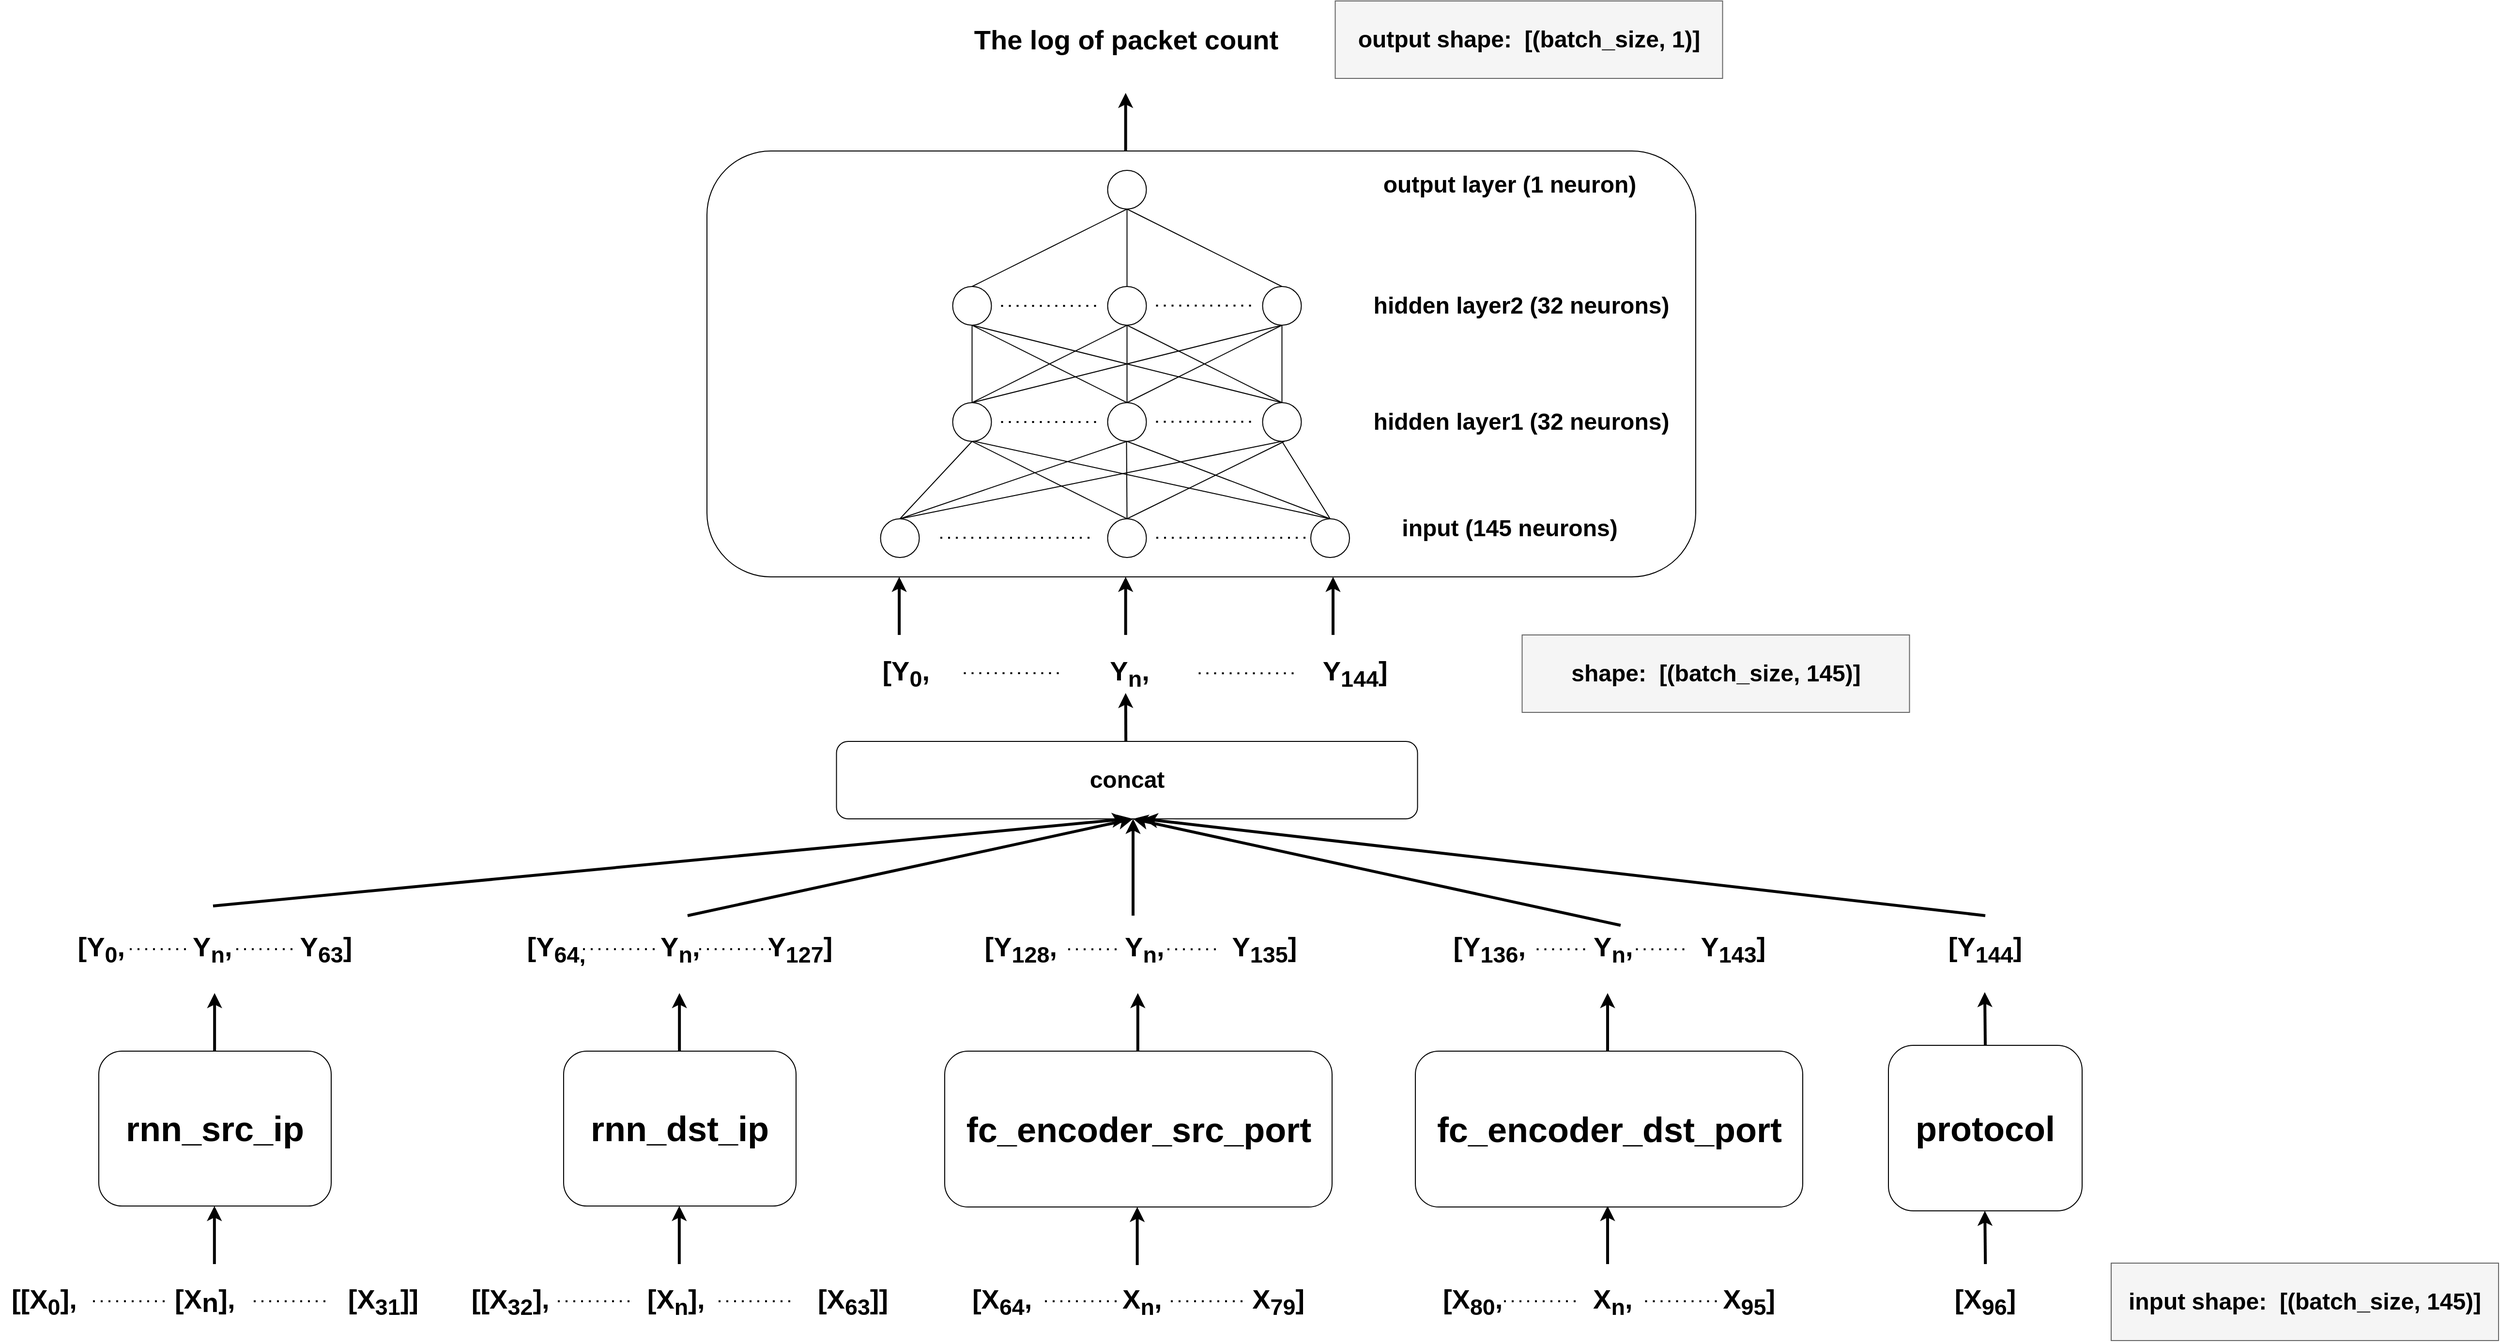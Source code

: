<mxfile version="24.2.5" type="device">
  <diagram name="Page-1" id="MnvTv9DOR8wBDymMynOI">
    <mxGraphModel dx="3500" dy="4408" grid="1" gridSize="10" guides="1" tooltips="1" connect="1" arrows="1" fold="1" page="1" pageScale="1" pageWidth="827" pageHeight="1169" math="0" shadow="0">
      <root>
        <mxCell id="0" />
        <mxCell id="1" parent="0" />
        <mxCell id="tH_8tLo3rWCcOW7ryL8c-207" value="&lt;b style=&quot;font-size: 36px;&quot;&gt;fc_encoder_src_port&lt;/b&gt;" style="rounded=1;whiteSpace=wrap;html=1;" parent="1" vertex="1">
          <mxGeometry x="1341.5" y="-1125" width="400" height="161" as="geometry" />
        </mxCell>
        <mxCell id="tH_8tLo3rWCcOW7ryL8c-171" style="edgeStyle=orthogonalEdgeStyle;rounded=0;orthogonalLoop=1;jettySize=auto;html=1;exitX=0.5;exitY=1;exitDx=0;exitDy=0;" parent="1" edge="1">
          <mxGeometry relative="1" as="geometry">
            <mxPoint x="1901" y="-974" as="sourcePoint" />
            <mxPoint x="1901" y="-974" as="targetPoint" />
          </mxGeometry>
        </mxCell>
        <mxCell id="tH_8tLo3rWCcOW7ryL8c-194" value="&lt;span style=&quot;font-size: 28px;&quot;&gt;&lt;b&gt;[X&lt;sub&gt;64&lt;/sub&gt;,&amp;nbsp; &amp;nbsp; &amp;nbsp; &amp;nbsp; &amp;nbsp; &amp;nbsp; X&lt;sub style=&quot;&quot;&gt;n&lt;/sub&gt;,&amp;nbsp; &amp;nbsp; &amp;nbsp; &amp;nbsp; &amp;nbsp; &amp;nbsp; X&lt;sub style=&quot;&quot;&gt;79&lt;/sub&gt;]&lt;/b&gt;&lt;/span&gt;" style="text;html=1;align=center;verticalAlign=middle;whiteSpace=wrap;rounded=0;" parent="1" vertex="1">
          <mxGeometry x="1310" y="-881" width="463" height="30" as="geometry" />
        </mxCell>
        <mxCell id="tH_8tLo3rWCcOW7ryL8c-202" value="" style="endArrow=classic;html=1;rounded=0;strokeWidth=3;" parent="1" edge="1">
          <mxGeometry width="50" height="50" relative="1" as="geometry">
            <mxPoint x="1540.32" y="-904" as="sourcePoint" />
            <mxPoint x="1540.32" y="-964" as="targetPoint" />
          </mxGeometry>
        </mxCell>
        <mxCell id="tH_8tLo3rWCcOW7ryL8c-205" value="" style="endArrow=classic;html=1;rounded=0;strokeWidth=3;" parent="1" edge="1">
          <mxGeometry width="50" height="50" relative="1" as="geometry">
            <mxPoint x="1540.91" y="-1125" as="sourcePoint" />
            <mxPoint x="1540.91" y="-1185" as="targetPoint" />
          </mxGeometry>
        </mxCell>
        <mxCell id="tH_8tLo3rWCcOW7ryL8c-208" value="&lt;span style=&quot;font-size: 28px;&quot;&gt;&lt;b&gt;[Y&lt;sub style=&quot;&quot;&gt;128&lt;/sub&gt;,&amp;nbsp; &amp;nbsp; &amp;nbsp; &amp;nbsp; &amp;nbsp;Y&lt;sub style=&quot;&quot;&gt;n&lt;/sub&gt;,&amp;nbsp; &amp;nbsp; &amp;nbsp; &amp;nbsp; &amp;nbsp;Y&lt;sub style=&quot;&quot;&gt;135&lt;/sub&gt;]&lt;/b&gt;&lt;/span&gt;" style="text;html=1;align=center;verticalAlign=middle;whiteSpace=wrap;rounded=0;" parent="1" vertex="1">
          <mxGeometry x="1343.75" y="-1245" width="400" height="30" as="geometry" />
        </mxCell>
        <mxCell id="tH_8tLo3rWCcOW7ryL8c-258" value="&lt;span style=&quot;font-size: 28px;&quot;&gt;&lt;b&gt;[X&lt;sub&gt;96&lt;/sub&gt;]&lt;/b&gt;&lt;/span&gt;" style="text;html=1;align=center;verticalAlign=middle;whiteSpace=wrap;rounded=0;" parent="1" vertex="1">
          <mxGeometry x="2371" y="-881" width="90" height="30" as="geometry" />
        </mxCell>
        <mxCell id="tH_8tLo3rWCcOW7ryL8c-259" value="" style="endArrow=classic;html=1;rounded=0;strokeWidth=3;exitX=0.5;exitY=0;exitDx=0;exitDy=0;" parent="1" source="UWP8bIiaMO9ewAU7Xk2l-576" edge="1">
          <mxGeometry width="50" height="50" relative="1" as="geometry">
            <mxPoint x="2415.47" y="-885.97" as="sourcePoint" />
            <mxPoint x="2415.47" y="-1185.97" as="targetPoint" />
          </mxGeometry>
        </mxCell>
        <mxCell id="tH_8tLo3rWCcOW7ryL8c-261" value="&lt;b style=&quot;font-size: 28px;&quot;&gt;&lt;span style=&quot;&quot;&gt;[Y&lt;/span&gt;&lt;span style=&quot;&quot;&gt;&lt;sub&gt;144&lt;/sub&gt;&lt;/span&gt;&lt;span style=&quot;&quot;&gt;]&lt;/span&gt;&lt;/b&gt;" style="text;html=1;align=center;verticalAlign=middle;whiteSpace=wrap;rounded=0;" parent="1" vertex="1">
          <mxGeometry x="2371" y="-1245" width="90" height="30" as="geometry" />
        </mxCell>
        <mxCell id="UWP8bIiaMO9ewAU7Xk2l-9" value="" style="endArrow=none;dashed=1;html=1;dashPattern=1 3;strokeWidth=2;rounded=0;" parent="1" edge="1">
          <mxGeometry width="50" height="50" relative="1" as="geometry">
            <mxPoint x="1469" y="-1230.23" as="sourcePoint" />
            <mxPoint x="1519" y="-1230.23" as="targetPoint" />
          </mxGeometry>
        </mxCell>
        <mxCell id="UWP8bIiaMO9ewAU7Xk2l-10" value="" style="endArrow=none;dashed=1;html=1;dashPattern=1 3;strokeWidth=2;rounded=0;" parent="1" edge="1">
          <mxGeometry width="50" height="50" relative="1" as="geometry">
            <mxPoint x="1571.5" y="-1230.23" as="sourcePoint" />
            <mxPoint x="1621.5" y="-1230.23" as="targetPoint" />
          </mxGeometry>
        </mxCell>
        <mxCell id="UWP8bIiaMO9ewAU7Xk2l-44" value="" style="rounded=1;whiteSpace=wrap;html=1;" parent="1" vertex="1">
          <mxGeometry x="1096" y="-2055" width="1021" height="440" as="geometry" />
        </mxCell>
        <mxCell id="UWP8bIiaMO9ewAU7Xk2l-45" value="" style="ellipse;whiteSpace=wrap;html=1;aspect=fixed;" parent="1" vertex="1">
          <mxGeometry x="1349.75" y="-1915" width="40" height="40" as="geometry" />
        </mxCell>
        <mxCell id="UWP8bIiaMO9ewAU7Xk2l-46" value="" style="ellipse;whiteSpace=wrap;html=1;aspect=fixed;" parent="1" vertex="1">
          <mxGeometry x="1669.75" y="-1915" width="40" height="40" as="geometry" />
        </mxCell>
        <mxCell id="UWP8bIiaMO9ewAU7Xk2l-49" value="" style="ellipse;whiteSpace=wrap;html=1;aspect=fixed;" parent="1" vertex="1">
          <mxGeometry x="1509.75" y="-1915" width="40" height="40" as="geometry" />
        </mxCell>
        <mxCell id="UWP8bIiaMO9ewAU7Xk2l-50" value="" style="ellipse;whiteSpace=wrap;html=1;aspect=fixed;" parent="1" vertex="1">
          <mxGeometry x="1509.75" y="-2035" width="40" height="40" as="geometry" />
        </mxCell>
        <mxCell id="UWP8bIiaMO9ewAU7Xk2l-51" value="" style="endArrow=none;dashed=1;html=1;dashPattern=1 3;strokeWidth=2;rounded=0;" parent="1" edge="1">
          <mxGeometry width="50" height="50" relative="1" as="geometry">
            <mxPoint x="1399.75" y="-1895" as="sourcePoint" />
            <mxPoint x="1499.75" y="-1895" as="targetPoint" />
          </mxGeometry>
        </mxCell>
        <mxCell id="UWP8bIiaMO9ewAU7Xk2l-52" value="" style="endArrow=none;dashed=1;html=1;dashPattern=1 3;strokeWidth=2;rounded=0;" parent="1" edge="1">
          <mxGeometry width="50" height="50" relative="1" as="geometry">
            <mxPoint x="1559.75" y="-1895.25" as="sourcePoint" />
            <mxPoint x="1659.75" y="-1895.25" as="targetPoint" />
          </mxGeometry>
        </mxCell>
        <mxCell id="UWP8bIiaMO9ewAU7Xk2l-56" value="" style="endArrow=none;html=1;rounded=0;exitX=0.5;exitY=0;exitDx=0;exitDy=0;entryX=0.5;entryY=1;entryDx=0;entryDy=0;" parent="1" source="UWP8bIiaMO9ewAU7Xk2l-45" target="UWP8bIiaMO9ewAU7Xk2l-50" edge="1">
          <mxGeometry width="50" height="50" relative="1" as="geometry">
            <mxPoint x="1379.75" y="-1905" as="sourcePoint" />
            <mxPoint x="1419.75" y="-1985" as="targetPoint" />
          </mxGeometry>
        </mxCell>
        <mxCell id="UWP8bIiaMO9ewAU7Xk2l-60" value="" style="endArrow=none;html=1;rounded=0;exitX=0.5;exitY=0;exitDx=0;exitDy=0;entryX=0.5;entryY=1;entryDx=0;entryDy=0;" parent="1" source="UWP8bIiaMO9ewAU7Xk2l-49" target="UWP8bIiaMO9ewAU7Xk2l-50" edge="1">
          <mxGeometry width="50" height="50" relative="1" as="geometry">
            <mxPoint x="1639.75" y="-1985" as="sourcePoint" />
            <mxPoint x="1539.75" y="-1905" as="targetPoint" />
          </mxGeometry>
        </mxCell>
        <mxCell id="UWP8bIiaMO9ewAU7Xk2l-61" value="" style="endArrow=none;html=1;rounded=0;exitX=0.5;exitY=0;exitDx=0;exitDy=0;entryX=0.5;entryY=1;entryDx=0;entryDy=0;" parent="1" source="UWP8bIiaMO9ewAU7Xk2l-46" target="UWP8bIiaMO9ewAU7Xk2l-50" edge="1">
          <mxGeometry width="50" height="50" relative="1" as="geometry">
            <mxPoint x="1639.75" y="-1985" as="sourcePoint" />
            <mxPoint x="1539.75" y="-1905" as="targetPoint" />
          </mxGeometry>
        </mxCell>
        <mxCell id="UWP8bIiaMO9ewAU7Xk2l-64" value="&lt;b&gt;&lt;font style=&quot;font-size: 24px;&quot;&gt;output layer (1 neuron)&lt;/font&gt;&lt;/b&gt;" style="text;html=1;align=center;verticalAlign=middle;whiteSpace=wrap;rounded=0;" parent="1" vertex="1">
          <mxGeometry x="1744.75" y="-2035" width="360" height="30" as="geometry" />
        </mxCell>
        <mxCell id="UWP8bIiaMO9ewAU7Xk2l-65" value="&lt;b&gt;&lt;font style=&quot;font-size: 24px;&quot;&gt;hidden layer2 (32 neurons)&lt;/font&gt;&lt;/b&gt;" style="text;html=1;align=center;verticalAlign=middle;whiteSpace=wrap;rounded=0;" parent="1" vertex="1">
          <mxGeometry x="1757" y="-1910" width="360" height="30" as="geometry" />
        </mxCell>
        <mxCell id="UWP8bIiaMO9ewAU7Xk2l-66" value="" style="ellipse;whiteSpace=wrap;html=1;aspect=fixed;" parent="1" vertex="1">
          <mxGeometry x="1349.75" y="-1795" width="40" height="40" as="geometry" />
        </mxCell>
        <mxCell id="UWP8bIiaMO9ewAU7Xk2l-67" value="" style="ellipse;whiteSpace=wrap;html=1;aspect=fixed;" parent="1" vertex="1">
          <mxGeometry x="1669.75" y="-1795" width="40" height="40" as="geometry" />
        </mxCell>
        <mxCell id="UWP8bIiaMO9ewAU7Xk2l-68" value="" style="ellipse;whiteSpace=wrap;html=1;aspect=fixed;" parent="1" vertex="1">
          <mxGeometry x="1509.75" y="-1795" width="40" height="40" as="geometry" />
        </mxCell>
        <mxCell id="UWP8bIiaMO9ewAU7Xk2l-69" value="" style="endArrow=none;dashed=1;html=1;dashPattern=1 3;strokeWidth=2;rounded=0;" parent="1" edge="1">
          <mxGeometry width="50" height="50" relative="1" as="geometry">
            <mxPoint x="1399.75" y="-1775" as="sourcePoint" />
            <mxPoint x="1499.75" y="-1775" as="targetPoint" />
          </mxGeometry>
        </mxCell>
        <mxCell id="UWP8bIiaMO9ewAU7Xk2l-70" value="" style="endArrow=none;dashed=1;html=1;dashPattern=1 3;strokeWidth=2;rounded=0;" parent="1" edge="1">
          <mxGeometry width="50" height="50" relative="1" as="geometry">
            <mxPoint x="1559.75" y="-1775.25" as="sourcePoint" />
            <mxPoint x="1659.75" y="-1775.25" as="targetPoint" />
          </mxGeometry>
        </mxCell>
        <mxCell id="UWP8bIiaMO9ewAU7Xk2l-71" value="" style="endArrow=none;html=1;rounded=0;exitX=0.5;exitY=0;exitDx=0;exitDy=0;entryX=0.5;entryY=1;entryDx=0;entryDy=0;" parent="1" source="UWP8bIiaMO9ewAU7Xk2l-66" target="UWP8bIiaMO9ewAU7Xk2l-49" edge="1">
          <mxGeometry width="50" height="50" relative="1" as="geometry">
            <mxPoint x="1379.75" y="-1905" as="sourcePoint" />
            <mxPoint x="1639.75" y="-1985" as="targetPoint" />
          </mxGeometry>
        </mxCell>
        <mxCell id="UWP8bIiaMO9ewAU7Xk2l-72" value="" style="endArrow=none;html=1;rounded=0;exitX=0.5;exitY=0;exitDx=0;exitDy=0;entryX=0.5;entryY=1;entryDx=0;entryDy=0;" parent="1" source="UWP8bIiaMO9ewAU7Xk2l-66" target="UWP8bIiaMO9ewAU7Xk2l-46" edge="1">
          <mxGeometry width="50" height="50" relative="1" as="geometry">
            <mxPoint x="1379.75" y="-1785" as="sourcePoint" />
            <mxPoint x="1539.75" y="-1865" as="targetPoint" />
          </mxGeometry>
        </mxCell>
        <mxCell id="UWP8bIiaMO9ewAU7Xk2l-73" value="" style="endArrow=none;html=1;rounded=0;entryX=0.5;entryY=1;entryDx=0;entryDy=0;" parent="1" target="UWP8bIiaMO9ewAU7Xk2l-45" edge="1">
          <mxGeometry width="50" height="50" relative="1" as="geometry">
            <mxPoint x="1369.75" y="-1795" as="sourcePoint" />
            <mxPoint x="1699.75" y="-1865" as="targetPoint" />
          </mxGeometry>
        </mxCell>
        <mxCell id="UWP8bIiaMO9ewAU7Xk2l-74" value="" style="endArrow=none;html=1;rounded=0;entryX=0.5;entryY=1;entryDx=0;entryDy=0;exitX=0.5;exitY=0;exitDx=0;exitDy=0;" parent="1" source="UWP8bIiaMO9ewAU7Xk2l-68" target="UWP8bIiaMO9ewAU7Xk2l-49" edge="1">
          <mxGeometry width="50" height="50" relative="1" as="geometry">
            <mxPoint x="1379.75" y="-1785" as="sourcePoint" />
            <mxPoint x="1379.75" y="-1865" as="targetPoint" />
          </mxGeometry>
        </mxCell>
        <mxCell id="UWP8bIiaMO9ewAU7Xk2l-75" value="" style="endArrow=none;html=1;rounded=0;entryX=0.5;entryY=1;entryDx=0;entryDy=0;exitX=0.5;exitY=0;exitDx=0;exitDy=0;" parent="1" source="UWP8bIiaMO9ewAU7Xk2l-68" target="UWP8bIiaMO9ewAU7Xk2l-46" edge="1">
          <mxGeometry width="50" height="50" relative="1" as="geometry">
            <mxPoint x="1539.75" y="-1785" as="sourcePoint" />
            <mxPoint x="1539.75" y="-1865" as="targetPoint" />
          </mxGeometry>
        </mxCell>
        <mxCell id="UWP8bIiaMO9ewAU7Xk2l-76" value="" style="endArrow=none;html=1;rounded=0;entryX=0.5;entryY=0;entryDx=0;entryDy=0;exitX=0.5;exitY=1;exitDx=0;exitDy=0;" parent="1" source="UWP8bIiaMO9ewAU7Xk2l-45" target="UWP8bIiaMO9ewAU7Xk2l-68" edge="1">
          <mxGeometry width="50" height="50" relative="1" as="geometry">
            <mxPoint x="1539.75" y="-1785" as="sourcePoint" />
            <mxPoint x="1699.75" y="-1865" as="targetPoint" />
          </mxGeometry>
        </mxCell>
        <mxCell id="UWP8bIiaMO9ewAU7Xk2l-77" value="" style="endArrow=none;html=1;rounded=0;entryX=0.5;entryY=0;entryDx=0;entryDy=0;exitX=0.5;exitY=1;exitDx=0;exitDy=0;" parent="1" source="UWP8bIiaMO9ewAU7Xk2l-45" target="UWP8bIiaMO9ewAU7Xk2l-67" edge="1">
          <mxGeometry width="50" height="50" relative="1" as="geometry">
            <mxPoint x="1539.75" y="-1785" as="sourcePoint" />
            <mxPoint x="1699.75" y="-1865" as="targetPoint" />
          </mxGeometry>
        </mxCell>
        <mxCell id="UWP8bIiaMO9ewAU7Xk2l-78" value="" style="endArrow=none;html=1;rounded=0;entryX=0.5;entryY=0;entryDx=0;entryDy=0;exitX=0.5;exitY=1;exitDx=0;exitDy=0;" parent="1" source="UWP8bIiaMO9ewAU7Xk2l-49" target="UWP8bIiaMO9ewAU7Xk2l-67" edge="1">
          <mxGeometry width="50" height="50" relative="1" as="geometry">
            <mxPoint x="1379.75" y="-1865" as="sourcePoint" />
            <mxPoint x="1699.75" y="-1785" as="targetPoint" />
          </mxGeometry>
        </mxCell>
        <mxCell id="UWP8bIiaMO9ewAU7Xk2l-79" value="" style="endArrow=none;html=1;rounded=0;entryX=0.5;entryY=0;entryDx=0;entryDy=0;" parent="1" target="UWP8bIiaMO9ewAU7Xk2l-67" edge="1">
          <mxGeometry width="50" height="50" relative="1" as="geometry">
            <mxPoint x="1689.75" y="-1875" as="sourcePoint" />
            <mxPoint x="1699.75" y="-1785" as="targetPoint" />
          </mxGeometry>
        </mxCell>
        <mxCell id="UWP8bIiaMO9ewAU7Xk2l-80" style="edgeStyle=orthogonalEdgeStyle;rounded=0;orthogonalLoop=1;jettySize=auto;html=1;exitX=0.5;exitY=1;exitDx=0;exitDy=0;" parent="1" source="UWP8bIiaMO9ewAU7Xk2l-65" target="UWP8bIiaMO9ewAU7Xk2l-65" edge="1">
          <mxGeometry relative="1" as="geometry" />
        </mxCell>
        <mxCell id="UWP8bIiaMO9ewAU7Xk2l-81" value="&lt;b&gt;&lt;font style=&quot;font-size: 24px;&quot;&gt;hidden layer1 (32 neurons)&lt;/font&gt;&lt;/b&gt;" style="text;html=1;align=center;verticalAlign=middle;whiteSpace=wrap;rounded=0;" parent="1" vertex="1">
          <mxGeometry x="1757" y="-1790" width="360" height="30" as="geometry" />
        </mxCell>
        <mxCell id="UWP8bIiaMO9ewAU7Xk2l-82" value="" style="endArrow=classic;html=1;rounded=0;strokeWidth=3;" parent="1" edge="1">
          <mxGeometry width="50" height="50" relative="1" as="geometry">
            <mxPoint x="1294.54" y="-1555" as="sourcePoint" />
            <mxPoint x="1294.54" y="-1615" as="targetPoint" />
          </mxGeometry>
        </mxCell>
        <mxCell id="UWP8bIiaMO9ewAU7Xk2l-83" value="" style="endArrow=classic;html=1;rounded=0;strokeWidth=3;" parent="1" edge="1">
          <mxGeometry width="50" height="50" relative="1" as="geometry">
            <mxPoint x="1528.33" y="-1555" as="sourcePoint" />
            <mxPoint x="1528.33" y="-1615" as="targetPoint" />
          </mxGeometry>
        </mxCell>
        <mxCell id="UWP8bIiaMO9ewAU7Xk2l-84" value="" style="endArrow=classic;html=1;rounded=0;strokeWidth=3;" parent="1" edge="1">
          <mxGeometry width="50" height="50" relative="1" as="geometry">
            <mxPoint x="1742.5" y="-1555" as="sourcePoint" />
            <mxPoint x="1742.5" y="-1615" as="targetPoint" />
          </mxGeometry>
        </mxCell>
        <mxCell id="UWP8bIiaMO9ewAU7Xk2l-91" value="&lt;span style=&quot;font-size: 28px;&quot;&gt;&lt;b&gt;[Y&lt;sub&gt;0&lt;/sub&gt;,&amp;nbsp; &amp;nbsp; &amp;nbsp; &amp;nbsp; &amp;nbsp; &amp;nbsp; &amp;nbsp; &amp;nbsp; &amp;nbsp; &amp;nbsp; &amp;nbsp; &amp;nbsp; Y&lt;sub style=&quot;&quot;&gt;n&lt;/sub&gt;,&amp;nbsp; &amp;nbsp; &amp;nbsp; &amp;nbsp; &amp;nbsp; &amp;nbsp; &amp;nbsp; &amp;nbsp; &amp;nbsp; &amp;nbsp; &amp;nbsp; &amp;nbsp;Y&lt;sub style=&quot;&quot;&gt;144&lt;/sub&gt;]&lt;/b&gt;&lt;/span&gt;" style="text;html=1;align=center;verticalAlign=middle;whiteSpace=wrap;rounded=0;" parent="1" vertex="1">
          <mxGeometry x="1137.75" y="-1530" width="800" height="30" as="geometry" />
        </mxCell>
        <mxCell id="UWP8bIiaMO9ewAU7Xk2l-92" value="" style="endArrow=none;dashed=1;html=1;dashPattern=1 3;strokeWidth=2;rounded=0;" parent="1" edge="1">
          <mxGeometry width="50" height="50" relative="1" as="geometry">
            <mxPoint x="1361.25" y="-1515.5" as="sourcePoint" />
            <mxPoint x="1461.25" y="-1515.5" as="targetPoint" />
          </mxGeometry>
        </mxCell>
        <mxCell id="UWP8bIiaMO9ewAU7Xk2l-93" value="" style="endArrow=none;dashed=1;html=1;dashPattern=1 3;strokeWidth=2;rounded=0;" parent="1" edge="1">
          <mxGeometry width="50" height="50" relative="1" as="geometry">
            <mxPoint x="1603.75" y="-1515.43" as="sourcePoint" />
            <mxPoint x="1703.75" y="-1515.43" as="targetPoint" />
          </mxGeometry>
        </mxCell>
        <mxCell id="UWP8bIiaMO9ewAU7Xk2l-94" value="&lt;font style=&quot;font-size: 24px;&quot;&gt;&lt;b&gt;&lt;font style=&quot;font-size: 24px;&quot;&gt;input&amp;nbsp;&lt;/font&gt;&lt;/b&gt;&lt;b&gt;&lt;font style=&quot;font-size: 24px;&quot;&gt;(145 neurons)&lt;/font&gt;&lt;/b&gt;&lt;/font&gt;" style="text;html=1;align=center;verticalAlign=middle;whiteSpace=wrap;rounded=0;" parent="1" vertex="1">
          <mxGeometry x="1744.5" y="-1680" width="360" height="30" as="geometry" />
        </mxCell>
        <mxCell id="UWP8bIiaMO9ewAU7Xk2l-95" value="" style="ellipse;whiteSpace=wrap;html=1;aspect=fixed;" parent="1" vertex="1">
          <mxGeometry x="1275.25" y="-1675" width="40" height="40" as="geometry" />
        </mxCell>
        <mxCell id="UWP8bIiaMO9ewAU7Xk2l-96" value="" style="ellipse;whiteSpace=wrap;html=1;aspect=fixed;" parent="1" vertex="1">
          <mxGeometry x="1719.5" y="-1675" width="40" height="40" as="geometry" />
        </mxCell>
        <mxCell id="UWP8bIiaMO9ewAU7Xk2l-97" value="" style="ellipse;whiteSpace=wrap;html=1;aspect=fixed;" parent="1" vertex="1">
          <mxGeometry x="1509.75" y="-1675" width="40" height="40" as="geometry" />
        </mxCell>
        <mxCell id="UWP8bIiaMO9ewAU7Xk2l-99" value="" style="endArrow=none;dashed=1;html=1;dashPattern=1 3;strokeWidth=2;rounded=0;" parent="1" edge="1">
          <mxGeometry width="50" height="50" relative="1" as="geometry">
            <mxPoint x="1560" y="-1655.32" as="sourcePoint" />
            <mxPoint x="1720" y="-1655.32" as="targetPoint" />
          </mxGeometry>
        </mxCell>
        <mxCell id="UWP8bIiaMO9ewAU7Xk2l-100" value="" style="endArrow=none;html=1;rounded=0;exitX=0.5;exitY=0;exitDx=0;exitDy=0;entryX=0.5;entryY=1;entryDx=0;entryDy=0;" parent="1" source="UWP8bIiaMO9ewAU7Xk2l-95" target="UWP8bIiaMO9ewAU7Xk2l-66" edge="1">
          <mxGeometry width="50" height="50" relative="1" as="geometry">
            <mxPoint x="1379.25" y="-1785" as="sourcePoint" />
            <mxPoint x="1700.25" y="-1865" as="targetPoint" />
          </mxGeometry>
        </mxCell>
        <mxCell id="UWP8bIiaMO9ewAU7Xk2l-101" value="" style="endArrow=none;html=1;rounded=0;exitX=0.5;exitY=0;exitDx=0;exitDy=0;entryX=0.5;entryY=1;entryDx=0;entryDy=0;" parent="1" source="UWP8bIiaMO9ewAU7Xk2l-95" target="UWP8bIiaMO9ewAU7Xk2l-68" edge="1">
          <mxGeometry width="50" height="50" relative="1" as="geometry">
            <mxPoint x="1320.25" y="-1685" as="sourcePoint" />
            <mxPoint x="1379.25" y="-1745" as="targetPoint" />
          </mxGeometry>
        </mxCell>
        <mxCell id="UWP8bIiaMO9ewAU7Xk2l-102" value="" style="endArrow=none;html=1;rounded=0;entryX=0.5;entryY=1;entryDx=0;entryDy=0;exitX=0.5;exitY=0;exitDx=0;exitDy=0;" parent="1" source="UWP8bIiaMO9ewAU7Xk2l-95" target="UWP8bIiaMO9ewAU7Xk2l-67" edge="1">
          <mxGeometry width="50" height="50" relative="1" as="geometry">
            <mxPoint x="1315.25" y="-1675" as="sourcePoint" />
            <mxPoint x="1539.25" y="-1745" as="targetPoint" />
          </mxGeometry>
        </mxCell>
        <mxCell id="UWP8bIiaMO9ewAU7Xk2l-103" value="" style="endArrow=none;html=1;rounded=0;entryX=0.5;entryY=0;entryDx=0;entryDy=0;exitX=0.5;exitY=1;exitDx=0;exitDy=0;" parent="1" source="UWP8bIiaMO9ewAU7Xk2l-66" target="UWP8bIiaMO9ewAU7Xk2l-97" edge="1">
          <mxGeometry width="50" height="50" relative="1" as="geometry">
            <mxPoint x="1322.25" y="-1685" as="sourcePoint" />
            <mxPoint x="1700.25" y="-1745" as="targetPoint" />
          </mxGeometry>
        </mxCell>
        <mxCell id="UWP8bIiaMO9ewAU7Xk2l-104" value="" style="endArrow=none;html=1;rounded=0;entryX=0.5;entryY=0;entryDx=0;entryDy=0;exitX=0.5;exitY=1;exitDx=0;exitDy=0;" parent="1" source="UWP8bIiaMO9ewAU7Xk2l-68" target="UWP8bIiaMO9ewAU7Xk2l-96" edge="1">
          <mxGeometry width="50" height="50" relative="1" as="geometry">
            <mxPoint x="1379.25" y="-1745" as="sourcePoint" />
            <mxPoint x="1539.25" y="-1685" as="targetPoint" />
          </mxGeometry>
        </mxCell>
        <mxCell id="UWP8bIiaMO9ewAU7Xk2l-105" value="" style="endArrow=none;html=1;rounded=0;exitX=0.5;exitY=1;exitDx=0;exitDy=0;entryX=0.5;entryY=0;entryDx=0;entryDy=0;" parent="1" source="UWP8bIiaMO9ewAU7Xk2l-67" target="UWP8bIiaMO9ewAU7Xk2l-96" edge="1">
          <mxGeometry width="50" height="50" relative="1" as="geometry">
            <mxPoint x="1539.25" y="-1745" as="sourcePoint" />
            <mxPoint x="1732.25" y="-1695" as="targetPoint" />
          </mxGeometry>
        </mxCell>
        <mxCell id="UWP8bIiaMO9ewAU7Xk2l-106" value="" style="endArrow=none;html=1;rounded=0;exitX=0.5;exitY=0;exitDx=0;exitDy=0;" parent="1" source="UWP8bIiaMO9ewAU7Xk2l-97" edge="1">
          <mxGeometry width="50" height="50" relative="1" as="geometry">
            <mxPoint x="1532.25" y="-1695" as="sourcePoint" />
            <mxPoint x="1692.25" y="-1755" as="targetPoint" />
          </mxGeometry>
        </mxCell>
        <mxCell id="UWP8bIiaMO9ewAU7Xk2l-107" value="" style="endArrow=none;html=1;rounded=0;exitX=0.5;exitY=0;exitDx=0;exitDy=0;" parent="1" source="UWP8bIiaMO9ewAU7Xk2l-97" edge="1">
          <mxGeometry width="50" height="50" relative="1" as="geometry">
            <mxPoint x="1542.25" y="-1685" as="sourcePoint" />
            <mxPoint x="1529.25" y="-1755" as="targetPoint" />
          </mxGeometry>
        </mxCell>
        <mxCell id="UWP8bIiaMO9ewAU7Xk2l-108" value="" style="endArrow=none;html=1;rounded=0;entryX=0.5;entryY=0;entryDx=0;entryDy=0;" parent="1" target="UWP8bIiaMO9ewAU7Xk2l-96" edge="1">
          <mxGeometry width="50" height="50" relative="1" as="geometry">
            <mxPoint x="1372.25" y="-1755" as="sourcePoint" />
            <mxPoint x="1700.25" y="-1745" as="targetPoint" />
          </mxGeometry>
        </mxCell>
        <mxCell id="UWP8bIiaMO9ewAU7Xk2l-110" value="&lt;font style=&quot;font-size: 24px;&quot;&gt;&lt;b&gt;concat&lt;/b&gt;&lt;/font&gt;" style="rounded=1;whiteSpace=wrap;html=1;" parent="1" vertex="1">
          <mxGeometry x="1229.75" y="-1445" width="600" height="80" as="geometry" />
        </mxCell>
        <mxCell id="UWP8bIiaMO9ewAU7Xk2l-113" value="" style="endArrow=classic;html=1;rounded=0;strokeWidth=3;" parent="1" edge="1">
          <mxGeometry width="50" height="50" relative="1" as="geometry">
            <mxPoint x="1528.33" y="-2055" as="sourcePoint" />
            <mxPoint x="1528.33" y="-2115" as="targetPoint" />
          </mxGeometry>
        </mxCell>
        <mxCell id="UWP8bIiaMO9ewAU7Xk2l-114" value="&lt;b style=&quot;&quot;&gt;&lt;font style=&quot;font-size: 28px;&quot;&gt;The log of packet count&lt;/font&gt;&lt;/b&gt;" style="text;html=1;align=center;verticalAlign=middle;whiteSpace=wrap;rounded=0;" parent="1" vertex="1">
          <mxGeometry x="1166" y="-2185" width="725.5" height="30" as="geometry" />
        </mxCell>
        <mxCell id="UWP8bIiaMO9ewAU7Xk2l-116" value="" style="endArrow=none;dashed=1;html=1;dashPattern=1 3;strokeWidth=2;rounded=0;" parent="1" edge="1">
          <mxGeometry width="50" height="50" relative="1" as="geometry">
            <mxPoint x="1337" y="-1655.32" as="sourcePoint" />
            <mxPoint x="1497" y="-1655.32" as="targetPoint" />
          </mxGeometry>
        </mxCell>
        <mxCell id="UWP8bIiaMO9ewAU7Xk2l-120" value="&lt;font color=&quot;#000000&quot;&gt;&lt;span style=&quot;font-size: 24px;&quot;&gt;&lt;b&gt;output shape:&amp;nbsp;&amp;nbsp;&lt;/b&gt;&lt;/span&gt;&lt;b style=&quot;font-size: 24px; background-color: initial;&quot;&gt;[(batch_size, 1)]&lt;/b&gt;&lt;/font&gt;" style="text;html=1;align=center;verticalAlign=middle;whiteSpace=wrap;rounded=0;fillColor=#f5f5f5;fontColor=#333333;strokeColor=#666666;" parent="1" vertex="1">
          <mxGeometry x="1744.75" y="-2210" width="400" height="80" as="geometry" />
        </mxCell>
        <mxCell id="UWP8bIiaMO9ewAU7Xk2l-261" value="&lt;span style=&quot;font-size: 28px;&quot;&gt;&lt;b&gt;[[X&lt;sub&gt;32&lt;/sub&gt;],&amp;nbsp; &amp;nbsp; &amp;nbsp; &amp;nbsp; &amp;nbsp; &amp;nbsp; &amp;nbsp;[X&lt;sub style=&quot;&quot;&gt;n&lt;/sub&gt;],&amp;nbsp; &amp;nbsp; &amp;nbsp; &amp;nbsp; &amp;nbsp; &amp;nbsp; &amp;nbsp; &amp;nbsp;[X&lt;sub style=&quot;&quot;&gt;63&lt;/sub&gt;]]&lt;/b&gt;&lt;/span&gt;" style="text;html=1;align=center;verticalAlign=middle;whiteSpace=wrap;rounded=0;" parent="1" vertex="1">
          <mxGeometry x="846" y="-881" width="444" height="30" as="geometry" />
        </mxCell>
        <mxCell id="UWP8bIiaMO9ewAU7Xk2l-265" value="" style="endArrow=classic;html=1;rounded=0;strokeWidth=3;" parent="1" edge="1">
          <mxGeometry width="50" height="50" relative="1" as="geometry">
            <mxPoint x="1067.41" y="-905" as="sourcePoint" />
            <mxPoint x="1067.41" y="-965" as="targetPoint" />
          </mxGeometry>
        </mxCell>
        <mxCell id="UWP8bIiaMO9ewAU7Xk2l-269" value="" style="endArrow=classic;html=1;rounded=0;strokeWidth=3;" parent="1" edge="1">
          <mxGeometry width="50" height="50" relative="1" as="geometry">
            <mxPoint x="1067.58" y="-1125" as="sourcePoint" />
            <mxPoint x="1067.58" y="-1185" as="targetPoint" />
          </mxGeometry>
        </mxCell>
        <mxCell id="UWP8bIiaMO9ewAU7Xk2l-271" value="&lt;span style=&quot;font-size: 28px;&quot;&gt;&lt;b&gt;[Y&lt;sub style=&quot;&quot;&gt;64,&lt;/sub&gt;&amp;nbsp; &amp;nbsp; &amp;nbsp; &amp;nbsp; &amp;nbsp; Y&lt;sub style=&quot;&quot;&gt;n&lt;/sub&gt;,&amp;nbsp; &amp;nbsp; &amp;nbsp; &amp;nbsp; &amp;nbsp;Y&lt;sub style=&quot;&quot;&gt;127&lt;/sub&gt;]&lt;/b&gt;&lt;/span&gt;" style="text;html=1;align=center;verticalAlign=middle;whiteSpace=wrap;rounded=0;" parent="1" vertex="1">
          <mxGeometry x="868" y="-1245" width="400" height="30" as="geometry" />
        </mxCell>
        <mxCell id="UWP8bIiaMO9ewAU7Xk2l-279" value="" style="endArrow=none;dashed=1;html=1;dashPattern=1 3;strokeWidth=2;rounded=0;" parent="1" edge="1">
          <mxGeometry width="50" height="50" relative="1" as="geometry">
            <mxPoint x="968" y="-1230.34" as="sourcePoint" />
            <mxPoint x="1048" y="-1230.34" as="targetPoint" />
          </mxGeometry>
        </mxCell>
        <mxCell id="UWP8bIiaMO9ewAU7Xk2l-280" value="" style="endArrow=none;dashed=1;html=1;dashPattern=1 3;strokeWidth=2;rounded=0;" parent="1" edge="1">
          <mxGeometry width="50" height="50" relative="1" as="geometry">
            <mxPoint x="1088" y="-1230.34" as="sourcePoint" />
            <mxPoint x="1168" y="-1230.34" as="targetPoint" />
          </mxGeometry>
        </mxCell>
        <mxCell id="UWP8bIiaMO9ewAU7Xk2l-576" value="&lt;b style=&quot;font-size: 36px;&quot;&gt;protocol&lt;/b&gt;" style="rounded=1;whiteSpace=wrap;html=1;" parent="1" vertex="1">
          <mxGeometry x="2316" y="-1130.97" width="200" height="171" as="geometry" />
        </mxCell>
        <mxCell id="UWP8bIiaMO9ewAU7Xk2l-577" value="&lt;b style=&quot;font-size: 36px;&quot;&gt;rnn_dst_ip&lt;/b&gt;" style="rounded=1;whiteSpace=wrap;html=1;" parent="1" vertex="1">
          <mxGeometry x="948" y="-1125" width="240" height="160" as="geometry" />
        </mxCell>
        <mxCell id="UWP8bIiaMO9ewAU7Xk2l-578" value="&lt;b style=&quot;font-size: 36px;&quot;&gt;fc_encoder_dst_port&lt;/b&gt;" style="rounded=1;whiteSpace=wrap;html=1;" parent="1" vertex="1">
          <mxGeometry x="1827.5" y="-1125" width="400" height="161" as="geometry" />
        </mxCell>
        <mxCell id="UWP8bIiaMO9ewAU7Xk2l-579" style="edgeStyle=orthogonalEdgeStyle;rounded=0;orthogonalLoop=1;jettySize=auto;html=1;exitX=0.5;exitY=1;exitDx=0;exitDy=0;" parent="1" edge="1">
          <mxGeometry relative="1" as="geometry">
            <mxPoint x="2694.75" y="-1004" as="sourcePoint" />
            <mxPoint x="2694.75" y="-1004" as="targetPoint" />
          </mxGeometry>
        </mxCell>
        <mxCell id="UWP8bIiaMO9ewAU7Xk2l-580" value="&lt;span style=&quot;font-size: 28px;&quot;&gt;&lt;b&gt;[X&lt;sub&gt;80&lt;/sub&gt;,&amp;nbsp; &amp;nbsp; &amp;nbsp; &amp;nbsp; &amp;nbsp; &amp;nbsp; X&lt;sub style=&quot;&quot;&gt;n&lt;/sub&gt;,&amp;nbsp; &amp;nbsp; &amp;nbsp; &amp;nbsp; &amp;nbsp; &amp;nbsp; X&lt;sub style=&quot;&quot;&gt;95&lt;/sub&gt;]&lt;/b&gt;&lt;/span&gt;" style="text;html=1;align=center;verticalAlign=middle;whiteSpace=wrap;rounded=0;" parent="1" vertex="1">
          <mxGeometry x="1796" y="-881" width="463" height="30" as="geometry" />
        </mxCell>
        <mxCell id="UWP8bIiaMO9ewAU7Xk2l-583" value="" style="endArrow=classic;html=1;rounded=0;strokeWidth=3;" parent="1" edge="1">
          <mxGeometry width="50" height="50" relative="1" as="geometry">
            <mxPoint x="2026.0" y="-905" as="sourcePoint" />
            <mxPoint x="2026.0" y="-965" as="targetPoint" />
          </mxGeometry>
        </mxCell>
        <mxCell id="UWP8bIiaMO9ewAU7Xk2l-584" value="" style="endArrow=classic;html=1;rounded=0;strokeWidth=3;" parent="1" edge="1">
          <mxGeometry width="50" height="50" relative="1" as="geometry">
            <mxPoint x="2026" y="-1125" as="sourcePoint" />
            <mxPoint x="2026" y="-1185" as="targetPoint" />
          </mxGeometry>
        </mxCell>
        <mxCell id="UWP8bIiaMO9ewAU7Xk2l-585" value="&lt;span style=&quot;font-size: 28px;&quot;&gt;&lt;b&gt;[Y&lt;sub style=&quot;&quot;&gt;136&lt;/sub&gt;,&amp;nbsp; &amp;nbsp; &amp;nbsp; &amp;nbsp; &amp;nbsp;Y&lt;sub style=&quot;&quot;&gt;n&lt;/sub&gt;,&amp;nbsp; &amp;nbsp; &amp;nbsp; &amp;nbsp; &amp;nbsp;Y&lt;sub style=&quot;&quot;&gt;143&lt;/sub&gt;]&lt;/b&gt;&lt;/span&gt;" style="text;html=1;align=center;verticalAlign=middle;whiteSpace=wrap;rounded=0;" parent="1" vertex="1">
          <mxGeometry x="1827.5" y="-1245" width="400" height="30" as="geometry" />
        </mxCell>
        <mxCell id="UWP8bIiaMO9ewAU7Xk2l-586" value="" style="endArrow=none;dashed=1;html=1;dashPattern=1 3;strokeWidth=2;rounded=0;" parent="1" edge="1">
          <mxGeometry width="50" height="50" relative="1" as="geometry">
            <mxPoint x="1952.75" y="-1230.23" as="sourcePoint" />
            <mxPoint x="2002.75" y="-1230.23" as="targetPoint" />
          </mxGeometry>
        </mxCell>
        <mxCell id="UWP8bIiaMO9ewAU7Xk2l-587" value="" style="endArrow=none;dashed=1;html=1;dashPattern=1 3;strokeWidth=2;rounded=0;" parent="1" edge="1">
          <mxGeometry width="50" height="50" relative="1" as="geometry">
            <mxPoint x="2055.25" y="-1230.23" as="sourcePoint" />
            <mxPoint x="2105.25" y="-1230.23" as="targetPoint" />
          </mxGeometry>
        </mxCell>
        <mxCell id="UWP8bIiaMO9ewAU7Xk2l-590" value="" style="endArrow=classic;html=1;rounded=0;strokeWidth=3;exitX=0.5;exitY=0;exitDx=0;exitDy=0;" parent="1" edge="1">
          <mxGeometry width="50" height="50" relative="1" as="geometry">
            <mxPoint x="2416.11" y="-904.97" as="sourcePoint" />
            <mxPoint x="2415.58" y="-959.97" as="targetPoint" />
          </mxGeometry>
        </mxCell>
        <mxCell id="UWP8bIiaMO9ewAU7Xk2l-595" value="" style="endArrow=none;dashed=1;html=1;dashPattern=1 3;strokeWidth=2;rounded=0;" parent="1" edge="1">
          <mxGeometry width="50" height="50" relative="1" as="geometry">
            <mxPoint x="942" y="-866.59" as="sourcePoint" />
            <mxPoint x="1022" y="-866.59" as="targetPoint" />
          </mxGeometry>
        </mxCell>
        <mxCell id="UWP8bIiaMO9ewAU7Xk2l-596" value="" style="endArrow=none;dashed=1;html=1;dashPattern=1 3;strokeWidth=2;rounded=0;" parent="1" edge="1">
          <mxGeometry width="50" height="50" relative="1" as="geometry">
            <mxPoint x="1108" y="-866.59" as="sourcePoint" />
            <mxPoint x="1188" y="-866.59" as="targetPoint" />
          </mxGeometry>
        </mxCell>
        <mxCell id="UWP8bIiaMO9ewAU7Xk2l-597" value="&lt;b style=&quot;&quot;&gt;&lt;span style=&quot;font-size: 28px;&quot;&gt;[[X&lt;sub&gt;0&lt;/sub&gt;&lt;/span&gt;&lt;span style=&quot;font-size: 28px;&quot;&gt;],&amp;nbsp; &amp;nbsp; &amp;nbsp; &amp;nbsp; &amp;nbsp; &amp;nbsp; &amp;nbsp;[X&lt;/span&gt;&lt;sub style=&quot;font-size: 28px;&quot;&gt;n&lt;/sub&gt;&lt;span style=&quot;font-size: 28px;&quot;&gt;],&amp;nbsp; &amp;nbsp; &amp;nbsp; &amp;nbsp; &amp;nbsp; &amp;nbsp; &amp;nbsp; &amp;nbsp;[X&lt;/span&gt;&lt;span style=&quot;font-size: 28px;&quot;&gt;&lt;sub&gt;31&lt;/sub&gt;&lt;/span&gt;&lt;span style=&quot;font-size: 28px;&quot;&gt;]]&lt;/span&gt;&lt;/b&gt;" style="text;html=1;align=center;verticalAlign=middle;whiteSpace=wrap;rounded=0;" parent="1" vertex="1">
          <mxGeometry x="366" y="-881" width="444" height="30" as="geometry" />
        </mxCell>
        <mxCell id="UWP8bIiaMO9ewAU7Xk2l-598" value="" style="endArrow=classic;html=1;rounded=0;strokeWidth=3;" parent="1" edge="1">
          <mxGeometry width="50" height="50" relative="1" as="geometry">
            <mxPoint x="587.41" y="-905" as="sourcePoint" />
            <mxPoint x="587.41" y="-965" as="targetPoint" />
          </mxGeometry>
        </mxCell>
        <mxCell id="UWP8bIiaMO9ewAU7Xk2l-599" value="" style="endArrow=classic;html=1;rounded=0;strokeWidth=3;" parent="1" edge="1">
          <mxGeometry width="50" height="50" relative="1" as="geometry">
            <mxPoint x="587.58" y="-1125" as="sourcePoint" />
            <mxPoint x="587.58" y="-1185" as="targetPoint" />
          </mxGeometry>
        </mxCell>
        <mxCell id="UWP8bIiaMO9ewAU7Xk2l-600" value="&lt;span style=&quot;font-size: 28px;&quot;&gt;&lt;b&gt;[Y&lt;sub style=&quot;&quot;&gt;0&lt;/sub&gt;,&amp;nbsp; &amp;nbsp; &amp;nbsp; &amp;nbsp; &amp;nbsp;Y&lt;sub style=&quot;&quot;&gt;n&lt;/sub&gt;,&amp;nbsp; &amp;nbsp; &amp;nbsp; &amp;nbsp; &amp;nbsp;Y&lt;sub style=&quot;&quot;&gt;63&lt;/sub&gt;]&lt;/b&gt;&lt;/span&gt;" style="text;html=1;align=center;verticalAlign=middle;whiteSpace=wrap;rounded=0;" parent="1" vertex="1">
          <mxGeometry x="388" y="-1245" width="400" height="30" as="geometry" />
        </mxCell>
        <mxCell id="UWP8bIiaMO9ewAU7Xk2l-601" value="" style="endArrow=none;dashed=1;html=1;dashPattern=1 3;strokeWidth=2;rounded=0;" parent="1" edge="1">
          <mxGeometry width="50" height="50" relative="1" as="geometry">
            <mxPoint x="500" y="-1230.34" as="sourcePoint" />
            <mxPoint x="560" y="-1230.34" as="targetPoint" />
          </mxGeometry>
        </mxCell>
        <mxCell id="UWP8bIiaMO9ewAU7Xk2l-603" value="&lt;b style=&quot;font-size: 36px;&quot;&gt;rnn_src_ip&lt;/b&gt;" style="rounded=1;whiteSpace=wrap;html=1;" parent="1" vertex="1">
          <mxGeometry x="468" y="-1125" width="240" height="160" as="geometry" />
        </mxCell>
        <mxCell id="UWP8bIiaMO9ewAU7Xk2l-604" value="" style="endArrow=none;dashed=1;html=1;dashPattern=1 3;strokeWidth=2;rounded=0;" parent="1" edge="1">
          <mxGeometry width="50" height="50" relative="1" as="geometry">
            <mxPoint x="462" y="-866.59" as="sourcePoint" />
            <mxPoint x="542" y="-866.59" as="targetPoint" />
          </mxGeometry>
        </mxCell>
        <mxCell id="UWP8bIiaMO9ewAU7Xk2l-605" value="" style="endArrow=none;dashed=1;html=1;dashPattern=1 3;strokeWidth=2;rounded=0;" parent="1" edge="1">
          <mxGeometry width="50" height="50" relative="1" as="geometry">
            <mxPoint x="628" y="-866.59" as="sourcePoint" />
            <mxPoint x="708" y="-866.59" as="targetPoint" />
          </mxGeometry>
        </mxCell>
        <mxCell id="UWP8bIiaMO9ewAU7Xk2l-606" value="" style="endArrow=classic;html=1;rounded=0;strokeWidth=3;entryX=0.5;entryY=1;entryDx=0;entryDy=0;" parent="1" target="UWP8bIiaMO9ewAU7Xk2l-110" edge="1">
          <mxGeometry width="50" height="50" relative="1" as="geometry">
            <mxPoint x="586" y="-1275" as="sourcePoint" />
            <mxPoint x="597.58" y="-1175" as="targetPoint" />
          </mxGeometry>
        </mxCell>
        <mxCell id="UWP8bIiaMO9ewAU7Xk2l-607" value="" style="endArrow=classic;html=1;rounded=0;strokeWidth=3;" parent="1" edge="1">
          <mxGeometry width="50" height="50" relative="1" as="geometry">
            <mxPoint x="1528.57" y="-1445" as="sourcePoint" />
            <mxPoint x="1528.33" y="-1495" as="targetPoint" />
          </mxGeometry>
        </mxCell>
        <mxCell id="UWP8bIiaMO9ewAU7Xk2l-608" value="" style="endArrow=classic;html=1;rounded=0;strokeWidth=3;" parent="1" edge="1">
          <mxGeometry width="50" height="50" relative="1" as="geometry">
            <mxPoint x="1076" y="-1265" as="sourcePoint" />
            <mxPoint x="1536" y="-1365" as="targetPoint" />
          </mxGeometry>
        </mxCell>
        <mxCell id="UWP8bIiaMO9ewAU7Xk2l-609" value="" style="endArrow=classic;html=1;rounded=0;strokeWidth=3;" parent="1" edge="1">
          <mxGeometry width="50" height="50" relative="1" as="geometry">
            <mxPoint x="1536" y="-1265" as="sourcePoint" />
            <mxPoint x="1536" y="-1365" as="targetPoint" />
          </mxGeometry>
        </mxCell>
        <mxCell id="UWP8bIiaMO9ewAU7Xk2l-610" value="" style="endArrow=classic;html=1;rounded=0;strokeWidth=3;" parent="1" edge="1">
          <mxGeometry width="50" height="50" relative="1" as="geometry">
            <mxPoint x="2039.428" y="-1255" as="sourcePoint" />
            <mxPoint x="1536" y="-1365" as="targetPoint" />
          </mxGeometry>
        </mxCell>
        <mxCell id="UWP8bIiaMO9ewAU7Xk2l-611" value="" style="endArrow=classic;html=1;rounded=0;strokeWidth=3;" parent="1" edge="1">
          <mxGeometry width="50" height="50" relative="1" as="geometry">
            <mxPoint x="2416" y="-1265" as="sourcePoint" />
            <mxPoint x="1546" y="-1365" as="targetPoint" />
          </mxGeometry>
        </mxCell>
        <mxCell id="70X7dg9EKqh0RciYQCIe-1" value="" style="endArrow=none;dashed=1;html=1;dashPattern=1 3;strokeWidth=2;rounded=0;" parent="1" edge="1">
          <mxGeometry width="50" height="50" relative="1" as="geometry">
            <mxPoint x="1445" y="-866.67" as="sourcePoint" />
            <mxPoint x="1525" y="-866.67" as="targetPoint" />
          </mxGeometry>
        </mxCell>
        <mxCell id="70X7dg9EKqh0RciYQCIe-2" value="" style="endArrow=none;dashed=1;html=1;dashPattern=1 3;strokeWidth=2;rounded=0;" parent="1" edge="1">
          <mxGeometry width="50" height="50" relative="1" as="geometry">
            <mxPoint x="1575" y="-866.67" as="sourcePoint" />
            <mxPoint x="1655" y="-866.67" as="targetPoint" />
          </mxGeometry>
        </mxCell>
        <mxCell id="70X7dg9EKqh0RciYQCIe-3" value="" style="endArrow=none;dashed=1;html=1;dashPattern=1 3;strokeWidth=2;rounded=0;" parent="1" edge="1">
          <mxGeometry width="50" height="50" relative="1" as="geometry">
            <mxPoint x="1919" y="-866.67" as="sourcePoint" />
            <mxPoint x="1999" y="-866.67" as="targetPoint" />
          </mxGeometry>
        </mxCell>
        <mxCell id="70X7dg9EKqh0RciYQCIe-4" value="" style="endArrow=none;dashed=1;html=1;dashPattern=1 3;strokeWidth=2;rounded=0;" parent="1" edge="1">
          <mxGeometry width="50" height="50" relative="1" as="geometry">
            <mxPoint x="2064.75" y="-866.67" as="sourcePoint" />
            <mxPoint x="2144.75" y="-866.67" as="targetPoint" />
          </mxGeometry>
        </mxCell>
        <mxCell id="70X7dg9EKqh0RciYQCIe-5" value="&lt;font color=&quot;#000000&quot;&gt;&lt;span style=&quot;font-size: 24px;&quot;&gt;&lt;b&gt;shape:&amp;nbsp;&amp;nbsp;&lt;/b&gt;&lt;/span&gt;&lt;b style=&quot;font-size: 24px; background-color: initial;&quot;&gt;[(batch_size, 145)]&lt;/b&gt;&lt;/font&gt;" style="text;html=1;align=center;verticalAlign=middle;whiteSpace=wrap;rounded=0;fillColor=#f5f5f5;fontColor=#333333;strokeColor=#666666;" parent="1" vertex="1">
          <mxGeometry x="1937.75" y="-1555" width="400" height="80" as="geometry" />
        </mxCell>
        <mxCell id="70X7dg9EKqh0RciYQCIe-6" value="&lt;font color=&quot;#000000&quot;&gt;&lt;span style=&quot;font-size: 24px;&quot;&gt;&lt;b&gt;input shape:&amp;nbsp;&amp;nbsp;&lt;/b&gt;&lt;/span&gt;&lt;b style=&quot;font-size: 24px; background-color: initial;&quot;&gt;[(batch_size, 145)]&lt;/b&gt;&lt;/font&gt;" style="text;html=1;align=center;verticalAlign=middle;whiteSpace=wrap;rounded=0;fillColor=#f5f5f5;fontColor=#333333;strokeColor=#666666;" parent="1" vertex="1">
          <mxGeometry x="2546" y="-906" width="400" height="80" as="geometry" />
        </mxCell>
        <mxCell id="70X7dg9EKqh0RciYQCIe-7" value="" style="endArrow=none;dashed=1;html=1;dashPattern=1 3;strokeWidth=2;rounded=0;" parent="1" edge="1">
          <mxGeometry width="50" height="50" relative="1" as="geometry">
            <mxPoint x="610" y="-1230.34" as="sourcePoint" />
            <mxPoint x="670" y="-1230.34" as="targetPoint" />
          </mxGeometry>
        </mxCell>
      </root>
    </mxGraphModel>
  </diagram>
</mxfile>
